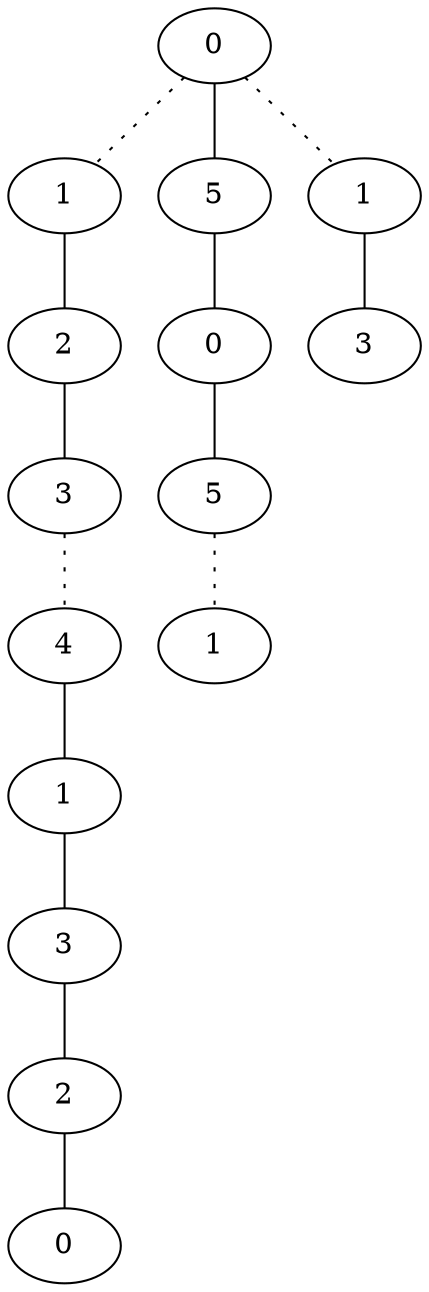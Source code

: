 graph {
a0[label=0];
a1[label=1];
a2[label=2];
a3[label=3];
a4[label=4];
a5[label=1];
a6[label=3];
a7[label=2];
a8[label=0];
a9[label=5];
a10[label=0];
a11[label=5];
a12[label=1];
a13[label=1];
a14[label=3];
a0 -- a1 [style=dotted];
a0 -- a9;
a0 -- a13 [style=dotted];
a1 -- a2;
a2 -- a3;
a3 -- a4 [style=dotted];
a4 -- a5;
a5 -- a6;
a6 -- a7;
a7 -- a8;
a9 -- a10;
a10 -- a11;
a11 -- a12 [style=dotted];
a13 -- a14;
}
